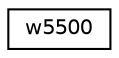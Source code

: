 digraph "Graphical Class Hierarchy"
{
 // LATEX_PDF_SIZE
  edge [fontname="Helvetica",fontsize="10",labelfontname="Helvetica",labelfontsize="10"];
  node [fontname="Helvetica",fontsize="10",shape=record];
  rankdir="LR";
  Node0 [label="w5500",height=0.2,width=0.4,color="black", fillcolor="white", style="filled",URL="$structw5500.html",tooltip="Device descriptor for W5500 devices."];
}
